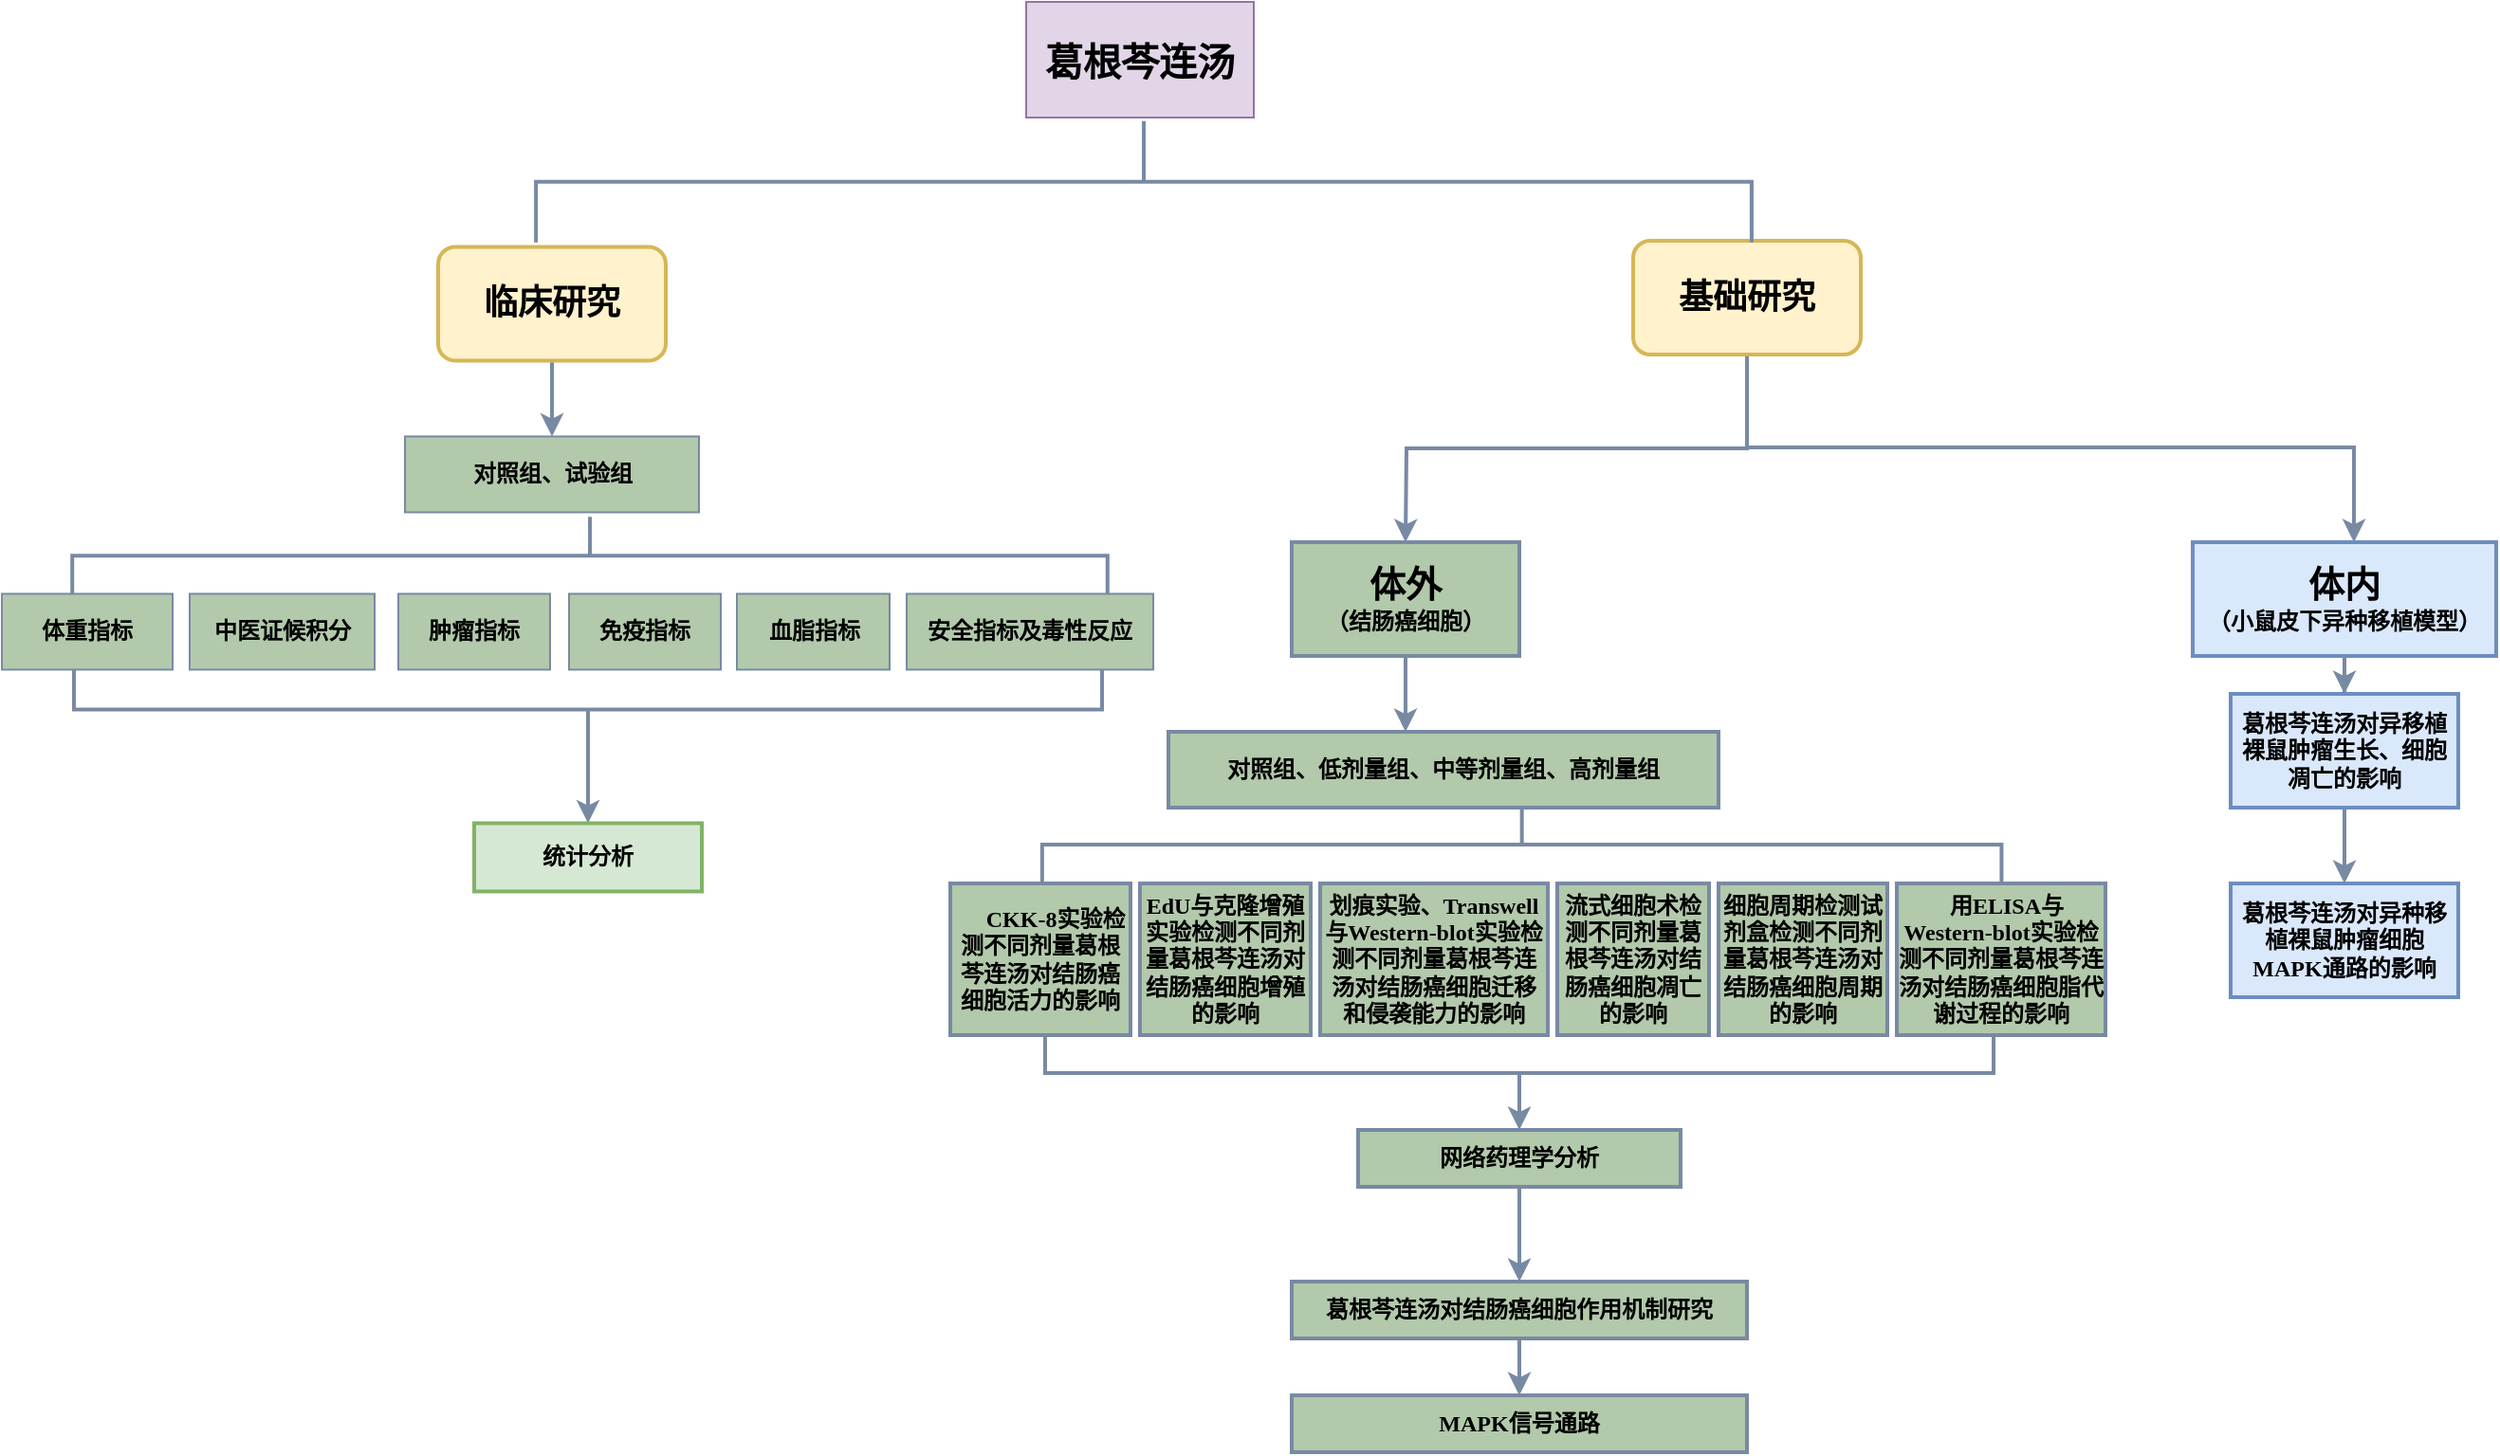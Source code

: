 <mxfile version="22.0.4" type="github">
  <diagram name="Page-1" id="Mr5n_VzZrHSlxhFBCaBu">
    <mxGraphModel dx="1674" dy="764" grid="1" gridSize="10" guides="1" tooltips="1" connect="1" arrows="1" fold="1" page="1" pageScale="1" pageWidth="850" pageHeight="1100" math="0" shadow="0">
      <root>
        <mxCell id="0" />
        <mxCell id="1" parent="0" />
        <mxCell id="gI_VncM7pZR1dykZxJF4-1" style="edgeStyle=orthogonalEdgeStyle;rounded=0;orthogonalLoop=1;jettySize=auto;html=1;strokeColor=#788AA3;fontColor=#000000;fillColor=#B2C9AB;strokeWidth=2;fontFamily=Times New Roman;fontStyle=1" edge="1" parent="1">
          <mxGeometry relative="1" as="geometry">
            <mxPoint x="1390" y="330" as="targetPoint" />
            <mxPoint x="1070" y="240" as="sourcePoint" />
            <Array as="points">
              <mxPoint x="1190" y="280" />
              <mxPoint x="1391" y="280" />
            </Array>
          </mxGeometry>
        </mxCell>
        <mxCell id="gI_VncM7pZR1dykZxJF4-2" style="edgeStyle=orthogonalEdgeStyle;rounded=0;orthogonalLoop=1;jettySize=auto;html=1;exitX=0.5;exitY=1;exitDx=0;exitDy=0;strokeColor=#788AA3;fontColor=#000000;fillColor=#B2C9AB;strokeWidth=2;fontFamily=Times New Roman;fontStyle=1" edge="1" parent="1" source="62sjdaFhIMwfMPhXAav_-1">
          <mxGeometry relative="1" as="geometry">
            <mxPoint x="890" y="330" as="targetPoint" />
          </mxGeometry>
        </mxCell>
        <mxCell id="62sjdaFhIMwfMPhXAav_-1" value="&lt;font style=&quot;font-size: 18px;&quot;&gt;基础研究&lt;/font&gt;" style="rounded=1;whiteSpace=wrap;html=1;labelBackgroundColor=none;fillColor=#fff2cc;strokeColor=#d6b656;fontFamily=Times New Roman;strokeWidth=2;fontStyle=1;fontColor=#000000;" parent="1" vertex="1">
          <mxGeometry x="1010" y="171" width="120" height="60" as="geometry" />
        </mxCell>
        <mxCell id="gI_VncM7pZR1dykZxJF4-5" style="edgeStyle=orthogonalEdgeStyle;rounded=0;orthogonalLoop=1;jettySize=auto;html=1;exitX=0.5;exitY=1;exitDx=0;exitDy=0;strokeColor=#788AA3;fontColor=#000000;fillColor=#B2C9AB;strokeWidth=2;fontFamily=Times New Roman;fontStyle=1" edge="1" parent="1" source="gI_VncM7pZR1dykZxJF4-3">
          <mxGeometry relative="1" as="geometry">
            <mxPoint x="890" y="430" as="targetPoint" />
          </mxGeometry>
        </mxCell>
        <mxCell id="gI_VncM7pZR1dykZxJF4-3" value="&lt;font style=&quot;font-size: 19px;&quot;&gt;体外&lt;/font&gt;&lt;br&gt;（结肠癌细胞）" style="rounded=0;whiteSpace=wrap;html=1;strokeColor=#788AA3;fontColor=#000000;fillColor=#B2C9AB;fontFamily=Times New Roman;strokeWidth=2;fontStyle=1" vertex="1" parent="1">
          <mxGeometry x="830" y="330" width="120" height="60" as="geometry" />
        </mxCell>
        <mxCell id="gI_VncM7pZR1dykZxJF4-25" value="" style="edgeStyle=orthogonalEdgeStyle;rounded=0;orthogonalLoop=1;jettySize=auto;html=1;strokeColor=#788AA3;fontColor=#000000;fillColor=#B2C9AB;fontFamily=Times New Roman;strokeWidth=2;fontStyle=1" edge="1" parent="1" source="gI_VncM7pZR1dykZxJF4-4" target="gI_VncM7pZR1dykZxJF4-24">
          <mxGeometry relative="1" as="geometry" />
        </mxCell>
        <mxCell id="gI_VncM7pZR1dykZxJF4-4" value="&lt;font style=&quot;font-size: 19px;&quot;&gt;体内&lt;/font&gt;&lt;br&gt;（小鼠皮下异种移植模型）" style="rounded=0;whiteSpace=wrap;html=1;strokeColor=#6c8ebf;fillColor=#dae8fc;fontFamily=Times New Roman;strokeWidth=2;fontStyle=1;fontColor=#000000;" vertex="1" parent="1">
          <mxGeometry x="1305" y="330" width="160" height="60" as="geometry" />
        </mxCell>
        <mxCell id="gI_VncM7pZR1dykZxJF4-7" value="对照组、低剂量组、中等剂量组、高剂量组" style="rounded=0;whiteSpace=wrap;html=1;strokeColor=#788AA3;fontColor=#000000;fillColor=#B2C9AB;fontFamily=Times New Roman;strokeWidth=2;fontStyle=1" vertex="1" parent="1">
          <mxGeometry x="765" y="430" width="290" height="40" as="geometry" />
        </mxCell>
        <mxCell id="gI_VncM7pZR1dykZxJF4-9" value="&lt;div style=&quot;text-indent: 16.067px;&quot;&gt;CKK-8实验检测不同剂量葛根芩连汤对结肠癌细胞活力的影响&lt;/div&gt;" style="rounded=0;whiteSpace=wrap;html=1;strokeColor=#788AA3;fontColor=#000000;fillColor=#B2C9AB;fontFamily=Times New Roman;strokeWidth=2;fontStyle=1" vertex="1" parent="1">
          <mxGeometry x="650" y="510" width="95" height="80" as="geometry" />
        </mxCell>
        <mxCell id="gI_VncM7pZR1dykZxJF4-10" value="EdU与克隆增殖实验检测不同剂量葛根芩连汤对结肠癌细胞增殖的影响" style="rounded=0;whiteSpace=wrap;html=1;strokeColor=#788AA3;fontColor=#000000;fillColor=#B2C9AB;fontFamily=Times New Roman;strokeWidth=2;fontStyle=1" vertex="1" parent="1">
          <mxGeometry x="750" y="510" width="90" height="80" as="geometry" />
        </mxCell>
        <mxCell id="gI_VncM7pZR1dykZxJF4-11" value="划痕实验、Transwell与Western-blot实验检测不同剂量葛根芩连汤对结肠癌细胞迁移和侵袭能力的影响" style="rounded=0;whiteSpace=wrap;html=1;strokeColor=#788AA3;fontColor=#000000;fillColor=#B2C9AB;fontFamily=Times New Roman;strokeWidth=2;fontStyle=1" vertex="1" parent="1">
          <mxGeometry x="845" y="510" width="120" height="80" as="geometry" />
        </mxCell>
        <mxCell id="gI_VncM7pZR1dykZxJF4-12" value="流式细胞术检测不同剂量葛根芩连汤对结肠癌细胞凋亡的影响" style="rounded=0;whiteSpace=wrap;html=1;strokeColor=#788AA3;fontColor=#000000;fillColor=#B2C9AB;fontFamily=Times New Roman;strokeWidth=2;fontStyle=1" vertex="1" parent="1">
          <mxGeometry x="970" y="510" width="80" height="80" as="geometry" />
        </mxCell>
        <mxCell id="gI_VncM7pZR1dykZxJF4-13" value="细胞周期检测试剂盒检测不同剂量葛根芩连汤对结肠癌细胞周期的影响" style="rounded=0;whiteSpace=wrap;html=1;strokeColor=#788AA3;fontColor=#000000;fillColor=#B2C9AB;fontFamily=Times New Roman;strokeWidth=2;fontStyle=1" vertex="1" parent="1">
          <mxGeometry x="1055" y="510" width="89" height="80" as="geometry" />
        </mxCell>
        <mxCell id="gI_VncM7pZR1dykZxJF4-14" value="&amp;nbsp;&amp;nbsp;用ELISA与Western-blot实验检测不同剂量葛根芩连汤对结肠癌细胞脂代谢过程的影响" style="rounded=0;whiteSpace=wrap;html=1;strokeColor=#788AA3;fontColor=#000000;fillColor=#B2C9AB;fontFamily=Times New Roman;strokeWidth=2;fontStyle=1" vertex="1" parent="1">
          <mxGeometry x="1149" y="510" width="110" height="80" as="geometry" />
        </mxCell>
        <mxCell id="gI_VncM7pZR1dykZxJF4-15" value="" style="strokeWidth=2;html=1;shape=mxgraph.flowchart.annotation_2;align=left;labelPosition=right;pointerEvents=1;strokeColor=#788AA3;fontColor=#000000;fillColor=#B2C9AB;rotation=90;fontFamily=Times New Roman;fontStyle=1" vertex="1" parent="1">
          <mxGeometry x="930.8" y="236.59" width="41.05" height="505.78" as="geometry" />
        </mxCell>
        <mxCell id="gI_VncM7pZR1dykZxJF4-18" value="" style="edgeStyle=orthogonalEdgeStyle;rounded=0;orthogonalLoop=1;jettySize=auto;html=1;strokeColor=#788AA3;fontColor=#000000;fillColor=#B2C9AB;strokeWidth=2;fontFamily=Times New Roman;fontStyle=1" edge="1" parent="1" source="gI_VncM7pZR1dykZxJF4-16">
          <mxGeometry relative="1" as="geometry">
            <mxPoint x="950" y="640" as="targetPoint" />
          </mxGeometry>
        </mxCell>
        <mxCell id="gI_VncM7pZR1dykZxJF4-16" value="" style="shape=partialRectangle;whiteSpace=wrap;html=1;bottom=1;right=1;left=1;top=0;fillColor=none;routingCenterX=-0.5;strokeColor=#788AA3;fontColor=#000000;strokeWidth=2;fontFamily=Times New Roman;fontStyle=1" vertex="1" parent="1">
          <mxGeometry x="700" y="590" width="500" height="20" as="geometry" />
        </mxCell>
        <mxCell id="gI_VncM7pZR1dykZxJF4-21" value="" style="edgeStyle=orthogonalEdgeStyle;rounded=0;orthogonalLoop=1;jettySize=auto;html=1;strokeColor=#788AA3;fontColor=#000000;fillColor=#B2C9AB;strokeWidth=2;fontFamily=Times New Roman;fontStyle=1" edge="1" parent="1" source="gI_VncM7pZR1dykZxJF4-19" target="gI_VncM7pZR1dykZxJF4-20">
          <mxGeometry relative="1" as="geometry" />
        </mxCell>
        <mxCell id="gI_VncM7pZR1dykZxJF4-19" value="网络药理学分析" style="rounded=0;whiteSpace=wrap;html=1;strokeColor=#788AA3;fontColor=#000000;fillColor=#B2C9AB;fontFamily=Times New Roman;strokeWidth=2;fontStyle=1" vertex="1" parent="1">
          <mxGeometry x="865" y="640" width="170" height="30" as="geometry" />
        </mxCell>
        <mxCell id="gI_VncM7pZR1dykZxJF4-23" value="" style="edgeStyle=orthogonalEdgeStyle;rounded=0;orthogonalLoop=1;jettySize=auto;html=1;strokeColor=#788AA3;fontColor=#000000;fillColor=#B2C9AB;strokeWidth=2;fontFamily=Times New Roman;fontStyle=1" edge="1" parent="1" source="gI_VncM7pZR1dykZxJF4-20" target="gI_VncM7pZR1dykZxJF4-22">
          <mxGeometry relative="1" as="geometry" />
        </mxCell>
        <mxCell id="gI_VncM7pZR1dykZxJF4-20" value="葛根芩连汤对结肠癌细胞作用机制研究" style="rounded=0;whiteSpace=wrap;html=1;strokeColor=#788AA3;fontColor=#000000;fillColor=#B2C9AB;fontFamily=Times New Roman;strokeWidth=2;fontStyle=1" vertex="1" parent="1">
          <mxGeometry x="830" y="720" width="240" height="30" as="geometry" />
        </mxCell>
        <mxCell id="gI_VncM7pZR1dykZxJF4-22" value="MAPK信号通路" style="rounded=0;whiteSpace=wrap;html=1;strokeColor=#788AA3;fontColor=#000000;fillColor=#B2C9AB;fontFamily=Times New Roman;strokeWidth=2;fontStyle=1" vertex="1" parent="1">
          <mxGeometry x="830" y="780" width="240" height="30" as="geometry" />
        </mxCell>
        <mxCell id="gI_VncM7pZR1dykZxJF4-27" value="" style="edgeStyle=orthogonalEdgeStyle;rounded=0;orthogonalLoop=1;jettySize=auto;html=1;strokeColor=#788AA3;fontColor=#000000;fillColor=#B2C9AB;fontFamily=Times New Roman;strokeWidth=2;fontStyle=1" edge="1" parent="1" source="gI_VncM7pZR1dykZxJF4-24" target="gI_VncM7pZR1dykZxJF4-26">
          <mxGeometry relative="1" as="geometry" />
        </mxCell>
        <mxCell id="gI_VncM7pZR1dykZxJF4-24" value="葛根芩连汤对异移植裸鼠肿瘤生长、细胞凋亡的影响" style="whiteSpace=wrap;html=1;fillColor=#dae8fc;strokeColor=#6c8ebf;rounded=0;fontFamily=Times New Roman;strokeWidth=2;fontStyle=1;fontColor=#000000;" vertex="1" parent="1">
          <mxGeometry x="1325" y="410" width="120" height="60" as="geometry" />
        </mxCell>
        <mxCell id="gI_VncM7pZR1dykZxJF4-26" value="葛根芩连汤对异种移植裸鼠肿瘤细胞MAPK通路的影响" style="whiteSpace=wrap;html=1;fillColor=#dae8fc;strokeColor=#6c8ebf;rounded=0;fontFamily=Times New Roman;strokeWidth=2;fontStyle=1;fontColor=#000000;" vertex="1" parent="1">
          <mxGeometry x="1325" y="510" width="120" height="60" as="geometry" />
        </mxCell>
        <mxCell id="gI_VncM7pZR1dykZxJF4-28" value="葛根芩连汤" style="rounded=0;whiteSpace=wrap;html=1;strokeColor=#9673a6;fillColor=#e1d5e7;fontStyle=1;fontSize=20;labelBackgroundColor=none;fontFamily=Times New Roman;fontColor=#000000;" vertex="1" parent="1">
          <mxGeometry x="690" y="45" width="120" height="61" as="geometry" />
        </mxCell>
        <mxCell id="gI_VncM7pZR1dykZxJF4-31" style="edgeStyle=orthogonalEdgeStyle;rounded=0;orthogonalLoop=1;jettySize=auto;html=1;exitX=0.5;exitY=1;exitDx=0;exitDy=0;strokeColor=#788AA3;fontColor=#000000;fillColor=#B2C9AB;strokeWidth=2;fontStyle=1;fontFamily=Times New Roman;" edge="1" parent="1" source="gI_VncM7pZR1dykZxJF4-30">
          <mxGeometry relative="1" as="geometry">
            <mxPoint x="440" y="274.22" as="targetPoint" />
          </mxGeometry>
        </mxCell>
        <mxCell id="gI_VncM7pZR1dykZxJF4-30" value="&lt;font style=&quot;font-size: 18px;&quot;&gt;临床研究&lt;/font&gt;" style="rounded=1;whiteSpace=wrap;html=1;labelBackgroundColor=none;fillColor=#fff2cc;strokeColor=#d6b656;fontFamily=Times New Roman;strokeWidth=2;fontStyle=1;fontColor=#000000;" vertex="1" parent="1">
          <mxGeometry x="380" y="174.22" width="120" height="60" as="geometry" />
        </mxCell>
        <mxCell id="gI_VncM7pZR1dykZxJF4-32" value="对照组、试验组" style="rounded=0;whiteSpace=wrap;html=1;strokeColor=#788AA3;fontColor=#000000;fillColor=#B2C9AB;fontStyle=1;fontFamily=Times New Roman;" vertex="1" parent="1">
          <mxGeometry x="362.5" y="274.22" width="155" height="40" as="geometry" />
        </mxCell>
        <mxCell id="gI_VncM7pZR1dykZxJF4-33" value="体重指标" style="rounded=0;whiteSpace=wrap;html=1;strokeColor=#788AA3;fontColor=#000000;fillColor=#B2C9AB;fontStyle=1;fontFamily=Times New Roman;" vertex="1" parent="1">
          <mxGeometry x="150" y="357.22" width="90" height="40" as="geometry" />
        </mxCell>
        <mxCell id="gI_VncM7pZR1dykZxJF4-35" value="中医证候积分" style="whiteSpace=wrap;html=1;fillColor=#B2C9AB;strokeColor=#788AA3;fontColor=#000000;rounded=0;fontStyle=1;fontFamily=Times New Roman;" vertex="1" parent="1">
          <mxGeometry x="249" y="357.22" width="97.5" height="40" as="geometry" />
        </mxCell>
        <mxCell id="gI_VncM7pZR1dykZxJF4-37" value="肿瘤指标" style="rounded=0;whiteSpace=wrap;html=1;strokeColor=#788AA3;fontColor=#000000;fillColor=#B2C9AB;fontStyle=1;fontFamily=Times New Roman;" vertex="1" parent="1">
          <mxGeometry x="359" y="357.22" width="80" height="40" as="geometry" />
        </mxCell>
        <mxCell id="gI_VncM7pZR1dykZxJF4-38" value="免疫指标" style="rounded=0;whiteSpace=wrap;html=1;strokeColor=#788AA3;fontColor=#000000;fillColor=#B2C9AB;fontStyle=1;fontFamily=Times New Roman;" vertex="1" parent="1">
          <mxGeometry x="449" y="357.22" width="80" height="40" as="geometry" />
        </mxCell>
        <mxCell id="gI_VncM7pZR1dykZxJF4-39" value="血脂指标" style="rounded=0;whiteSpace=wrap;html=1;strokeColor=#788AA3;fontColor=#000000;fillColor=#B2C9AB;fontStyle=1;fontFamily=Times New Roman;" vertex="1" parent="1">
          <mxGeometry x="537.5" y="357.22" width="80.5" height="40" as="geometry" />
        </mxCell>
        <mxCell id="gI_VncM7pZR1dykZxJF4-40" value="&amp;nbsp;安全指标及毒性反应&amp;nbsp;" style="rounded=0;whiteSpace=wrap;html=1;strokeColor=#788AA3;fontColor=#000000;fillColor=#B2C9AB;fontStyle=1;fontFamily=Times New Roman;" vertex="1" parent="1">
          <mxGeometry x="627" y="357.22" width="130" height="40" as="geometry" />
        </mxCell>
        <mxCell id="gI_VncM7pZR1dykZxJF4-41" value="" style="strokeWidth=2;html=1;shape=mxgraph.flowchart.annotation_2;align=left;labelPosition=right;pointerEvents=1;strokeColor=#788AA3;fontColor=#000000;fillColor=#B2C9AB;rotation=90;fontFamily=Times New Roman;fontStyle=1" vertex="1" parent="1">
          <mxGeometry x="439.47" y="64.22" width="41.05" height="545.78" as="geometry" />
        </mxCell>
        <mxCell id="gI_VncM7pZR1dykZxJF4-45" value="" style="edgeStyle=orthogonalEdgeStyle;rounded=0;orthogonalLoop=1;jettySize=auto;html=1;strokeColor=#788AA3;fontColor=#000000;fillColor=#B2C9AB;strokeWidth=2;fontStyle=1;fontFamily=Times New Roman;" edge="1" parent="1" source="gI_VncM7pZR1dykZxJF4-43" target="gI_VncM7pZR1dykZxJF4-44">
          <mxGeometry relative="1" as="geometry" />
        </mxCell>
        <mxCell id="gI_VncM7pZR1dykZxJF4-43" value="" style="shape=partialRectangle;whiteSpace=wrap;html=1;bottom=1;right=1;left=1;top=0;fillColor=none;routingCenterX=-0.5;strokeColor=#788AA3;fontColor=#000000;strokeWidth=2;fontFamily=Times New Roman;fontStyle=1" vertex="1" parent="1">
          <mxGeometry x="188" y="398.22" width="542" height="20" as="geometry" />
        </mxCell>
        <mxCell id="gI_VncM7pZR1dykZxJF4-44" value="统计分析" style="whiteSpace=wrap;html=1;fontFamily=Times New Roman;fillColor=#d5e8d4;strokeColor=#82b366;strokeWidth=2;fontStyle=1;fontColor=#000000;" vertex="1" parent="1">
          <mxGeometry x="399" y="478.22" width="120" height="36" as="geometry" />
        </mxCell>
        <mxCell id="gI_VncM7pZR1dykZxJF4-46" value="" style="strokeWidth=2;html=1;shape=mxgraph.flowchart.annotation_2;align=left;labelPosition=right;pointerEvents=1;strokeColor=#788AA3;fontColor=#000000;fillColor=#B2C9AB;rotation=90;fontFamily=Times New Roman;fontStyle=1" vertex="1" parent="1">
          <mxGeometry x="720" y="-180.57" width="64.02" height="640.9" as="geometry" />
        </mxCell>
      </root>
    </mxGraphModel>
  </diagram>
</mxfile>
